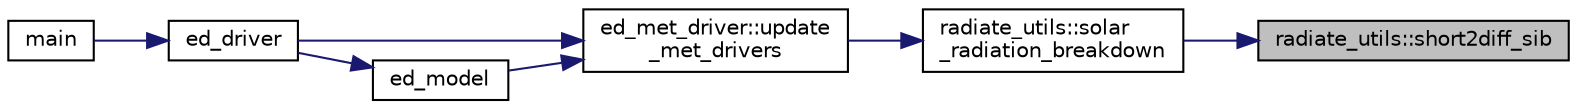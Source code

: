 digraph "radiate_utils::short2diff_sib"
{
 // LATEX_PDF_SIZE
  edge [fontname="Helvetica",fontsize="10",labelfontname="Helvetica",labelfontsize="10"];
  node [fontname="Helvetica",fontsize="10",shape=record];
  rankdir="RL";
  Node1 [label="radiate_utils::short2diff_sib",height=0.2,width=0.4,color="black", fillcolor="grey75", style="filled", fontcolor="black",tooltip=" "];
  Node1 -> Node2 [dir="back",color="midnightblue",fontsize="10",style="solid"];
  Node2 [label="radiate_utils::solar\l_radiation_breakdown",height=0.2,width=0.4,color="black", fillcolor="white", style="filled",URL="$namespaceradiate__utils.html#ad5abe43cdad79c838aa25e4c9e3aaf91",tooltip=" "];
  Node2 -> Node3 [dir="back",color="midnightblue",fontsize="10",style="solid"];
  Node3 [label="ed_met_driver::update\l_met_drivers",height=0.2,width=0.4,color="black", fillcolor="white", style="filled",URL="$namespaceed__met__driver.html#a5f35a6891b5eb05b93fef63398446519",tooltip=" "];
  Node3 -> Node4 [dir="back",color="midnightblue",fontsize="10",style="solid"];
  Node4 [label="ed_driver",height=0.2,width=0.4,color="black", fillcolor="white", style="filled",URL="$ed__driver_8_f90.html#a5706bd8bee60960fe8166de1870e47da",tooltip=" "];
  Node4 -> Node5 [dir="back",color="midnightblue",fontsize="10",style="solid"];
  Node5 [label="main",height=0.2,width=0.4,color="black", fillcolor="white", style="filled",URL="$edmain_8_f90.html#a8ec2266d83cd6c0b762cbcbc92c0af3d",tooltip=" "];
  Node3 -> Node6 [dir="back",color="midnightblue",fontsize="10",style="solid"];
  Node6 [label="ed_model",height=0.2,width=0.4,color="black", fillcolor="white", style="filled",URL="$ed__model_8_f90.html#a9804b9ca3fcb1b4e17171d786d50c32c",tooltip="Begins, updates, and outputs results from ecosystem simulation."];
  Node6 -> Node4 [dir="back",color="midnightblue",fontsize="10",style="solid"];
}
